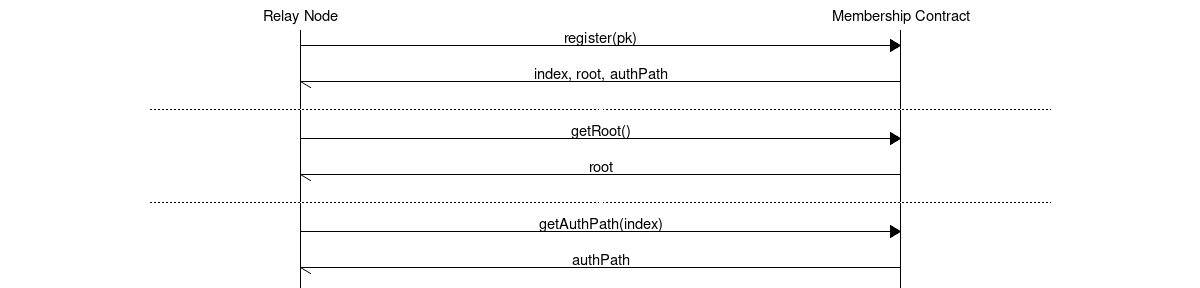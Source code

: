 # MSC for some fictional process
msc {
  hscale = "2";

  a [label = "Relay Node"],b [label = "Membership Contract"];
  a=>b [ label = "register(pk)" ] ;
  b->a [ label = "index, root, authPath"];
  #...;
  ---  [ label = " " ];
  a=>b [ label = "getRoot()" ] ;
  b->a [ label = "root"];
  ---  [ label = " " ];
  a=>b [ label = "getAuthPath(index)" ] ;
  b->a [ label = "authPath"];
}